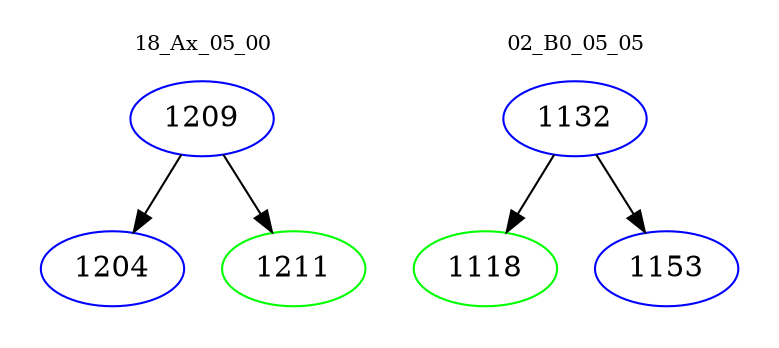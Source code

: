 digraph{
subgraph cluster_0 {
color = white
label = "18_Ax_05_00";
fontsize=10;
T0_1209 [label="1209", color="blue"]
T0_1209 -> T0_1204 [color="black"]
T0_1204 [label="1204", color="blue"]
T0_1209 -> T0_1211 [color="black"]
T0_1211 [label="1211", color="green"]
}
subgraph cluster_1 {
color = white
label = "02_B0_05_05";
fontsize=10;
T1_1132 [label="1132", color="blue"]
T1_1132 -> T1_1118 [color="black"]
T1_1118 [label="1118", color="green"]
T1_1132 -> T1_1153 [color="black"]
T1_1153 [label="1153", color="blue"]
}
}
